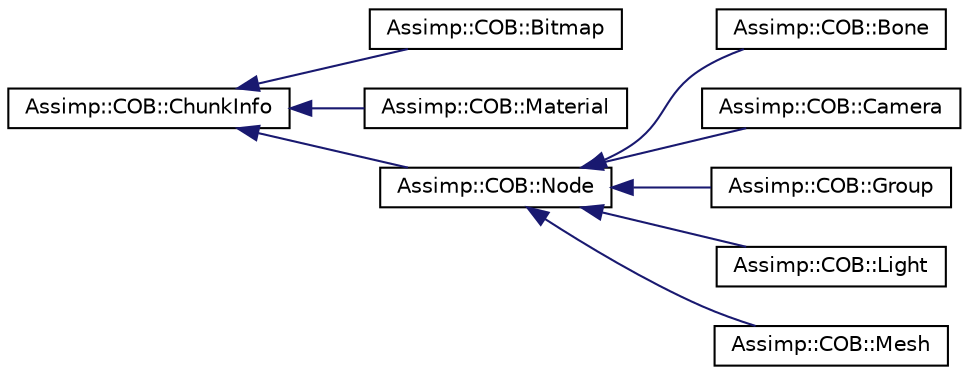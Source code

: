 digraph "Graphical Class Hierarchy"
{
  edge [fontname="Helvetica",fontsize="10",labelfontname="Helvetica",labelfontsize="10"];
  node [fontname="Helvetica",fontsize="10",shape=record];
  rankdir="LR";
  Node1 [label="Assimp::COB::ChunkInfo",height=0.2,width=0.4,color="black", fillcolor="white", style="filled",URL="$struct_assimp_1_1_c_o_b_1_1_chunk_info.html"];
  Node1 -> Node2 [dir="back",color="midnightblue",fontsize="10",style="solid",fontname="Helvetica"];
  Node2 [label="Assimp::COB::Bitmap",height=0.2,width=0.4,color="black", fillcolor="white", style="filled",URL="$struct_assimp_1_1_c_o_b_1_1_bitmap.html"];
  Node1 -> Node3 [dir="back",color="midnightblue",fontsize="10",style="solid",fontname="Helvetica"];
  Node3 [label="Assimp::COB::Material",height=0.2,width=0.4,color="black", fillcolor="white", style="filled",URL="$struct_assimp_1_1_c_o_b_1_1_material.html"];
  Node1 -> Node4 [dir="back",color="midnightblue",fontsize="10",style="solid",fontname="Helvetica"];
  Node4 [label="Assimp::COB::Node",height=0.2,width=0.4,color="black", fillcolor="white", style="filled",URL="$struct_assimp_1_1_c_o_b_1_1_node.html"];
  Node4 -> Node5 [dir="back",color="midnightblue",fontsize="10",style="solid",fontname="Helvetica"];
  Node5 [label="Assimp::COB::Bone",height=0.2,width=0.4,color="black", fillcolor="white", style="filled",URL="$struct_assimp_1_1_c_o_b_1_1_bone.html"];
  Node4 -> Node6 [dir="back",color="midnightblue",fontsize="10",style="solid",fontname="Helvetica"];
  Node6 [label="Assimp::COB::Camera",height=0.2,width=0.4,color="black", fillcolor="white", style="filled",URL="$struct_assimp_1_1_c_o_b_1_1_camera.html"];
  Node4 -> Node7 [dir="back",color="midnightblue",fontsize="10",style="solid",fontname="Helvetica"];
  Node7 [label="Assimp::COB::Group",height=0.2,width=0.4,color="black", fillcolor="white", style="filled",URL="$struct_assimp_1_1_c_o_b_1_1_group.html"];
  Node4 -> Node8 [dir="back",color="midnightblue",fontsize="10",style="solid",fontname="Helvetica"];
  Node8 [label="Assimp::COB::Light",height=0.2,width=0.4,color="black", fillcolor="white", style="filled",URL="$struct_assimp_1_1_c_o_b_1_1_light.html"];
  Node4 -> Node9 [dir="back",color="midnightblue",fontsize="10",style="solid",fontname="Helvetica"];
  Node9 [label="Assimp::COB::Mesh",height=0.2,width=0.4,color="black", fillcolor="white", style="filled",URL="$struct_assimp_1_1_c_o_b_1_1_mesh.html"];
}
